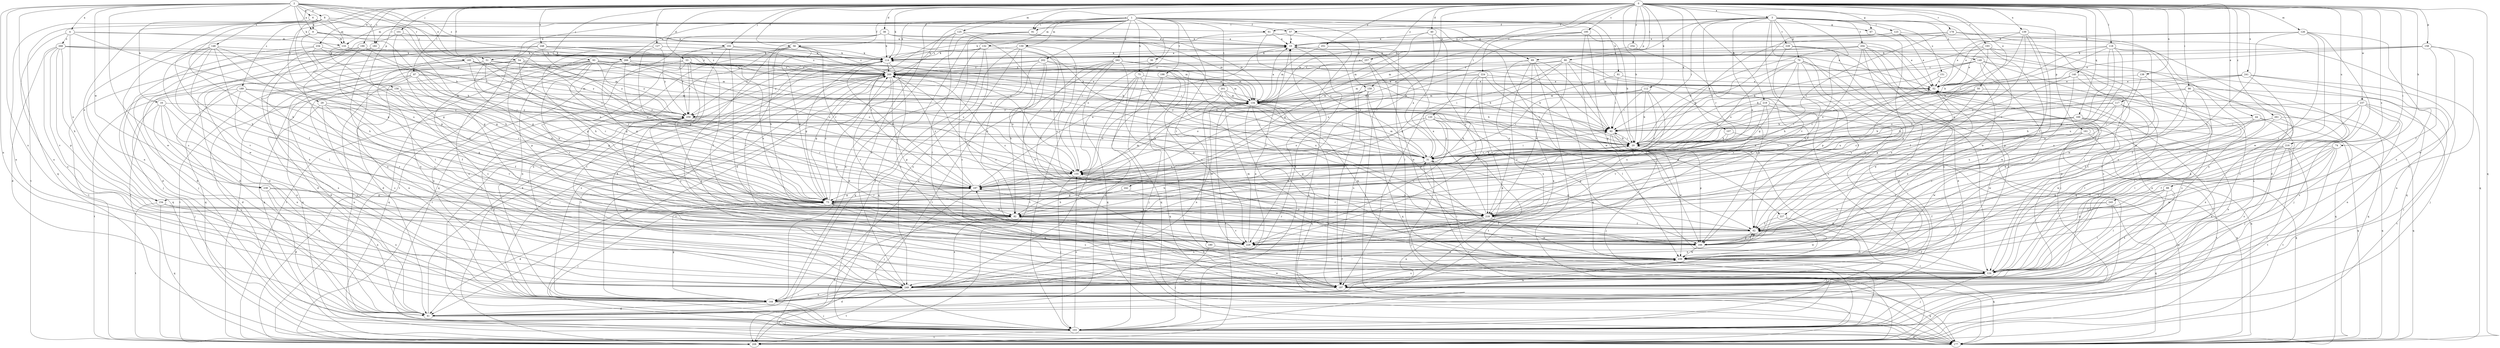 strict digraph  {
0;
1;
2;
3;
4;
6;
8;
9;
10;
16;
20;
29;
30;
31;
33;
38;
40;
41;
44;
50;
51;
52;
54;
56;
57;
61;
62;
67;
69;
70;
73;
74;
75;
81;
82;
86;
87;
88;
90;
91;
92;
93;
101;
102;
103;
107;
112;
114;
117;
118;
120;
123;
124;
125;
126;
127;
130;
132;
133;
134;
138;
139;
140;
144;
148;
149;
151;
154;
155;
156;
158;
159;
161;
166;
169;
177;
178;
180;
182;
185;
187;
189;
190;
193;
195;
197;
198;
201;
202;
204;
208;
216;
218;
219;
224;
227;
228;
229;
234;
237;
238;
239;
241;
242;
245;
248;
249;
251;
254;
257;
259;
261;
262;
266;
268;
269;
0 -> 3  [label=a];
0 -> 16  [label=b];
0 -> 20  [label=b];
0 -> 29  [label=c];
0 -> 33  [label=d];
0 -> 38  [label=d];
0 -> 40  [label=d];
0 -> 44  [label=e];
0 -> 50  [label=e];
0 -> 54  [label=f];
0 -> 56  [label=f];
0 -> 67  [label=g];
0 -> 74  [label=h];
0 -> 86  [label=i];
0 -> 87  [label=i];
0 -> 88  [label=i];
0 -> 90  [label=i];
0 -> 91  [label=i];
0 -> 93  [label=j];
0 -> 101  [label=j];
0 -> 102  [label=j];
0 -> 107  [label=k];
0 -> 112  [label=k];
0 -> 114  [label=k];
0 -> 117  [label=l];
0 -> 118  [label=l];
0 -> 120  [label=l];
0 -> 125  [label=m];
0 -> 126  [label=m];
0 -> 127  [label=m];
0 -> 138  [label=n];
0 -> 139  [label=n];
0 -> 140  [label=n];
0 -> 156  [label=p];
0 -> 158  [label=p];
0 -> 159  [label=p];
0 -> 169  [label=q];
0 -> 177  [label=q];
0 -> 178  [label=r];
0 -> 189  [label=s];
0 -> 190  [label=s];
0 -> 193  [label=s];
0 -> 195  [label=s];
0 -> 216  [label=u];
0 -> 219  [label=v];
0 -> 224  [label=v];
0 -> 234  [label=w];
0 -> 237  [label=w];
0 -> 241  [label=x];
0 -> 242  [label=x];
0 -> 245  [label=x];
0 -> 248  [label=x];
0 -> 251  [label=y];
0 -> 254  [label=y];
0 -> 257  [label=y];
0 -> 261  [label=z];
1 -> 20  [label=b];
1 -> 30  [label=c];
1 -> 41  [label=d];
1 -> 51  [label=e];
1 -> 56  [label=f];
1 -> 57  [label=f];
1 -> 67  [label=g];
1 -> 69  [label=g];
1 -> 75  [label=h];
1 -> 81  [label=h];
1 -> 91  [label=i];
1 -> 114  [label=k];
1 -> 130  [label=m];
1 -> 132  [label=m];
1 -> 133  [label=m];
1 -> 159  [label=p];
1 -> 180  [label=r];
1 -> 182  [label=r];
1 -> 198  [label=t];
1 -> 201  [label=t];
1 -> 202  [label=t];
1 -> 227  [label=v];
1 -> 249  [label=x];
1 -> 262  [label=z];
1 -> 266  [label=z];
2 -> 4  [label=a];
2 -> 6  [label=a];
2 -> 8  [label=a];
2 -> 9  [label=a];
2 -> 31  [label=c];
2 -> 51  [label=e];
2 -> 114  [label=k];
2 -> 144  [label=n];
2 -> 148  [label=o];
2 -> 177  [label=q];
2 -> 182  [label=r];
2 -> 185  [label=r];
2 -> 197  [label=s];
2 -> 238  [label=w];
2 -> 249  [label=x];
2 -> 266  [label=z];
3 -> 57  [label=f];
3 -> 61  [label=f];
3 -> 69  [label=g];
3 -> 70  [label=g];
3 -> 91  [label=i];
3 -> 92  [label=i];
3 -> 123  [label=l];
3 -> 149  [label=o];
3 -> 151  [label=o];
3 -> 154  [label=o];
3 -> 161  [label=p];
3 -> 187  [label=r];
3 -> 204  [label=t];
3 -> 218  [label=u];
3 -> 227  [label=v];
3 -> 228  [label=v];
3 -> 229  [label=v];
3 -> 249  [label=x];
4 -> 73  [label=g];
4 -> 102  [label=j];
4 -> 133  [label=m];
4 -> 154  [label=o];
4 -> 249  [label=x];
4 -> 268  [label=z];
6 -> 9  [label=a];
6 -> 20  [label=b];
6 -> 144  [label=n];
6 -> 154  [label=o];
6 -> 259  [label=y];
8 -> 20  [label=b];
8 -> 61  [label=f];
8 -> 82  [label=h];
8 -> 133  [label=m];
8 -> 144  [label=n];
8 -> 208  [label=t];
8 -> 218  [label=u];
9 -> 10  [label=a];
9 -> 52  [label=e];
9 -> 73  [label=g];
9 -> 82  [label=h];
9 -> 133  [label=m];
10 -> 114  [label=k];
10 -> 197  [label=s];
10 -> 249  [label=x];
16 -> 103  [label=j];
16 -> 144  [label=n];
16 -> 197  [label=s];
16 -> 238  [label=w];
16 -> 249  [label=x];
16 -> 259  [label=y];
20 -> 31  [label=c];
20 -> 73  [label=g];
20 -> 82  [label=h];
20 -> 92  [label=i];
20 -> 177  [label=q];
20 -> 269  [label=z];
29 -> 62  [label=f];
29 -> 73  [label=g];
29 -> 144  [label=n];
29 -> 229  [label=v];
29 -> 249  [label=x];
29 -> 259  [label=y];
30 -> 177  [label=q];
30 -> 269  [label=z];
31 -> 10  [label=a];
31 -> 20  [label=b];
31 -> 82  [label=h];
31 -> 92  [label=i];
31 -> 103  [label=j];
31 -> 114  [label=k];
31 -> 124  [label=l];
31 -> 134  [label=m];
31 -> 155  [label=o];
33 -> 62  [label=f];
33 -> 92  [label=i];
33 -> 124  [label=l];
33 -> 144  [label=n];
33 -> 155  [label=o];
33 -> 208  [label=t];
33 -> 218  [label=u];
33 -> 229  [label=v];
33 -> 259  [label=y];
33 -> 269  [label=z];
38 -> 10  [label=a];
38 -> 31  [label=c];
38 -> 82  [label=h];
38 -> 114  [label=k];
38 -> 134  [label=m];
38 -> 177  [label=q];
38 -> 208  [label=t];
40 -> 10  [label=a];
40 -> 31  [label=c];
40 -> 73  [label=g];
40 -> 218  [label=u];
41 -> 103  [label=j];
41 -> 114  [label=k];
44 -> 82  [label=h];
44 -> 92  [label=i];
44 -> 103  [label=j];
44 -> 177  [label=q];
44 -> 239  [label=w];
50 -> 31  [label=c];
50 -> 134  [label=m];
50 -> 177  [label=q];
50 -> 187  [label=r];
50 -> 218  [label=u];
51 -> 41  [label=d];
51 -> 73  [label=g];
51 -> 134  [label=m];
51 -> 155  [label=o];
51 -> 177  [label=q];
51 -> 218  [label=u];
51 -> 269  [label=z];
52 -> 134  [label=m];
52 -> 177  [label=q];
52 -> 197  [label=s];
52 -> 218  [label=u];
54 -> 31  [label=c];
54 -> 73  [label=g];
54 -> 177  [label=q];
54 -> 197  [label=s];
54 -> 208  [label=t];
54 -> 259  [label=y];
54 -> 269  [label=z];
56 -> 73  [label=g];
56 -> 103  [label=j];
56 -> 114  [label=k];
56 -> 187  [label=r];
56 -> 197  [label=s];
56 -> 229  [label=v];
56 -> 249  [label=x];
56 -> 269  [label=z];
57 -> 10  [label=a];
57 -> 114  [label=k];
57 -> 229  [label=v];
61 -> 10  [label=a];
61 -> 31  [label=c];
61 -> 52  [label=e];
61 -> 155  [label=o];
62 -> 31  [label=c];
62 -> 166  [label=p];
62 -> 229  [label=v];
62 -> 239  [label=w];
67 -> 166  [label=p];
69 -> 92  [label=i];
69 -> 103  [label=j];
69 -> 144  [label=n];
69 -> 177  [label=q];
69 -> 218  [label=u];
69 -> 249  [label=x];
69 -> 269  [label=z];
70 -> 20  [label=b];
70 -> 62  [label=f];
70 -> 73  [label=g];
70 -> 124  [label=l];
70 -> 155  [label=o];
70 -> 166  [label=p];
70 -> 197  [label=s];
70 -> 229  [label=v];
70 -> 269  [label=z];
73 -> 41  [label=d];
73 -> 52  [label=e];
73 -> 82  [label=h];
73 -> 103  [label=j];
73 -> 187  [label=r];
73 -> 197  [label=s];
73 -> 218  [label=u];
73 -> 229  [label=v];
73 -> 269  [label=z];
74 -> 31  [label=c];
74 -> 62  [label=f];
74 -> 124  [label=l];
74 -> 208  [label=t];
74 -> 229  [label=v];
74 -> 239  [label=w];
75 -> 52  [label=e];
75 -> 155  [label=o];
75 -> 177  [label=q];
75 -> 218  [label=u];
75 -> 249  [label=x];
81 -> 52  [label=e];
81 -> 92  [label=i];
81 -> 197  [label=s];
82 -> 62  [label=f];
82 -> 208  [label=t];
82 -> 229  [label=v];
82 -> 249  [label=x];
86 -> 31  [label=c];
86 -> 62  [label=f];
86 -> 103  [label=j];
86 -> 124  [label=l];
86 -> 134  [label=m];
86 -> 229  [label=v];
87 -> 41  [label=d];
87 -> 52  [label=e];
87 -> 134  [label=m];
87 -> 144  [label=n];
87 -> 187  [label=r];
87 -> 197  [label=s];
87 -> 208  [label=t];
88 -> 62  [label=f];
88 -> 73  [label=g];
88 -> 124  [label=l];
88 -> 166  [label=p];
88 -> 249  [label=x];
90 -> 73  [label=g];
90 -> 82  [label=h];
90 -> 92  [label=i];
90 -> 155  [label=o];
90 -> 166  [label=p];
90 -> 197  [label=s];
90 -> 218  [label=u];
90 -> 269  [label=z];
91 -> 10  [label=a];
91 -> 103  [label=j];
91 -> 144  [label=n];
91 -> 197  [label=s];
92 -> 20  [label=b];
92 -> 103  [label=j];
92 -> 166  [label=p];
92 -> 239  [label=w];
93 -> 31  [label=c];
93 -> 41  [label=d];
93 -> 82  [label=h];
93 -> 92  [label=i];
93 -> 103  [label=j];
93 -> 155  [label=o];
93 -> 177  [label=q];
93 -> 187  [label=r];
93 -> 249  [label=x];
93 -> 259  [label=y];
93 -> 269  [label=z];
101 -> 10  [label=a];
101 -> 82  [label=h];
101 -> 187  [label=r];
101 -> 249  [label=x];
102 -> 31  [label=c];
102 -> 62  [label=f];
102 -> 114  [label=k];
102 -> 144  [label=n];
102 -> 197  [label=s];
102 -> 259  [label=y];
102 -> 269  [label=z];
103 -> 155  [label=o];
103 -> 177  [label=q];
103 -> 208  [label=t];
103 -> 269  [label=z];
107 -> 20  [label=b];
107 -> 177  [label=q];
107 -> 187  [label=r];
112 -> 20  [label=b];
112 -> 31  [label=c];
112 -> 92  [label=i];
112 -> 134  [label=m];
112 -> 187  [label=r];
112 -> 218  [label=u];
114 -> 10  [label=a];
114 -> 73  [label=g];
114 -> 124  [label=l];
114 -> 208  [label=t];
114 -> 269  [label=z];
117 -> 20  [label=b];
117 -> 73  [label=g];
117 -> 124  [label=l];
117 -> 166  [label=p];
117 -> 218  [label=u];
117 -> 259  [label=y];
118 -> 20  [label=b];
118 -> 62  [label=f];
118 -> 73  [label=g];
118 -> 82  [label=h];
118 -> 92  [label=i];
118 -> 114  [label=k];
118 -> 166  [label=p];
118 -> 218  [label=u];
120 -> 31  [label=c];
120 -> 92  [label=i];
120 -> 155  [label=o];
120 -> 166  [label=p];
120 -> 187  [label=r];
120 -> 208  [label=t];
120 -> 229  [label=v];
123 -> 10  [label=a];
123 -> 31  [label=c];
123 -> 52  [label=e];
123 -> 239  [label=w];
123 -> 249  [label=x];
124 -> 62  [label=f];
124 -> 73  [label=g];
124 -> 103  [label=j];
124 -> 197  [label=s];
124 -> 249  [label=x];
125 -> 10  [label=a];
125 -> 124  [label=l];
125 -> 134  [label=m];
125 -> 187  [label=r];
125 -> 218  [label=u];
125 -> 269  [label=z];
126 -> 10  [label=a];
126 -> 52  [label=e];
126 -> 124  [label=l];
126 -> 197  [label=s];
126 -> 218  [label=u];
126 -> 229  [label=v];
126 -> 239  [label=w];
127 -> 20  [label=b];
127 -> 73  [label=g];
127 -> 82  [label=h];
127 -> 114  [label=k];
127 -> 166  [label=p];
127 -> 259  [label=y];
130 -> 62  [label=f];
130 -> 82  [label=h];
130 -> 114  [label=k];
130 -> 155  [label=o];
130 -> 177  [label=q];
130 -> 249  [label=x];
132 -> 41  [label=d];
132 -> 114  [label=k];
132 -> 177  [label=q];
132 -> 218  [label=u];
132 -> 229  [label=v];
132 -> 259  [label=y];
133 -> 20  [label=b];
133 -> 73  [label=g];
133 -> 114  [label=k];
134 -> 10  [label=a];
134 -> 103  [label=j];
134 -> 144  [label=n];
134 -> 155  [label=o];
134 -> 177  [label=q];
134 -> 197  [label=s];
134 -> 208  [label=t];
134 -> 259  [label=y];
138 -> 52  [label=e];
138 -> 62  [label=f];
138 -> 73  [label=g];
139 -> 10  [label=a];
139 -> 20  [label=b];
139 -> 52  [label=e];
139 -> 62  [label=f];
139 -> 73  [label=g];
139 -> 124  [label=l];
139 -> 229  [label=v];
140 -> 52  [label=e];
140 -> 103  [label=j];
140 -> 124  [label=l];
140 -> 218  [label=u];
140 -> 229  [label=v];
144 -> 10  [label=a];
144 -> 20  [label=b];
144 -> 41  [label=d];
144 -> 73  [label=g];
144 -> 103  [label=j];
144 -> 239  [label=w];
144 -> 259  [label=y];
144 -> 269  [label=z];
148 -> 41  [label=d];
148 -> 62  [label=f];
148 -> 73  [label=g];
148 -> 82  [label=h];
148 -> 114  [label=k];
148 -> 124  [label=l];
148 -> 229  [label=v];
148 -> 239  [label=w];
149 -> 20  [label=b];
149 -> 62  [label=f];
149 -> 124  [label=l];
149 -> 134  [label=m];
149 -> 197  [label=s];
149 -> 239  [label=w];
149 -> 269  [label=z];
151 -> 52  [label=e];
151 -> 82  [label=h];
154 -> 82  [label=h];
154 -> 177  [label=q];
154 -> 208  [label=t];
154 -> 249  [label=x];
155 -> 103  [label=j];
155 -> 187  [label=r];
155 -> 218  [label=u];
155 -> 269  [label=z];
156 -> 31  [label=c];
156 -> 73  [label=g];
156 -> 103  [label=j];
156 -> 134  [label=m];
156 -> 197  [label=s];
156 -> 229  [label=v];
158 -> 52  [label=e];
158 -> 62  [label=f];
158 -> 114  [label=k];
158 -> 197  [label=s];
158 -> 239  [label=w];
158 -> 269  [label=z];
159 -> 134  [label=m];
159 -> 155  [label=o];
159 -> 166  [label=p];
159 -> 177  [label=q];
159 -> 187  [label=r];
159 -> 197  [label=s];
161 -> 20  [label=b];
161 -> 31  [label=c];
161 -> 177  [label=q];
161 -> 208  [label=t];
161 -> 239  [label=w];
166 -> 52  [label=e];
166 -> 62  [label=f];
166 -> 155  [label=o];
166 -> 187  [label=r];
166 -> 239  [label=w];
166 -> 259  [label=y];
166 -> 269  [label=z];
169 -> 20  [label=b];
169 -> 31  [label=c];
169 -> 73  [label=g];
169 -> 92  [label=i];
169 -> 144  [label=n];
169 -> 177  [label=q];
169 -> 229  [label=v];
169 -> 239  [label=w];
178 -> 10  [label=a];
178 -> 20  [label=b];
178 -> 31  [label=c];
178 -> 41  [label=d];
178 -> 177  [label=q];
180 -> 103  [label=j];
180 -> 239  [label=w];
182 -> 41  [label=d];
182 -> 103  [label=j];
182 -> 114  [label=k];
182 -> 197  [label=s];
182 -> 249  [label=x];
185 -> 134  [label=m];
185 -> 155  [label=o];
185 -> 177  [label=q];
185 -> 218  [label=u];
185 -> 259  [label=y];
185 -> 269  [label=z];
187 -> 10  [label=a];
187 -> 73  [label=g];
187 -> 103  [label=j];
187 -> 114  [label=k];
187 -> 134  [label=m];
187 -> 269  [label=z];
189 -> 41  [label=d];
189 -> 62  [label=f];
189 -> 134  [label=m];
189 -> 187  [label=r];
189 -> 208  [label=t];
189 -> 249  [label=x];
190 -> 73  [label=g];
190 -> 114  [label=k];
190 -> 124  [label=l];
190 -> 197  [label=s];
190 -> 208  [label=t];
193 -> 20  [label=b];
193 -> 52  [label=e];
193 -> 82  [label=h];
193 -> 114  [label=k];
193 -> 166  [label=p];
193 -> 239  [label=w];
193 -> 249  [label=x];
195 -> 10  [label=a];
195 -> 20  [label=b];
195 -> 134  [label=m];
195 -> 166  [label=p];
195 -> 187  [label=r];
195 -> 239  [label=w];
197 -> 52  [label=e];
197 -> 82  [label=h];
197 -> 177  [label=q];
198 -> 41  [label=d];
198 -> 52  [label=e];
198 -> 103  [label=j];
198 -> 197  [label=s];
198 -> 229  [label=v];
201 -> 20  [label=b];
201 -> 31  [label=c];
201 -> 134  [label=m];
201 -> 177  [label=q];
201 -> 239  [label=w];
202 -> 20  [label=b];
202 -> 82  [label=h];
202 -> 134  [label=m];
202 -> 208  [label=t];
202 -> 239  [label=w];
202 -> 259  [label=y];
202 -> 269  [label=z];
204 -> 20  [label=b];
204 -> 41  [label=d];
204 -> 82  [label=h];
204 -> 103  [label=j];
204 -> 114  [label=k];
204 -> 124  [label=l];
204 -> 134  [label=m];
204 -> 197  [label=s];
204 -> 249  [label=x];
208 -> 10  [label=a];
208 -> 31  [label=c];
208 -> 52  [label=e];
208 -> 259  [label=y];
216 -> 31  [label=c];
216 -> 103  [label=j];
216 -> 124  [label=l];
216 -> 166  [label=p];
216 -> 208  [label=t];
216 -> 249  [label=x];
218 -> 10  [label=a];
218 -> 62  [label=f];
218 -> 144  [label=n];
218 -> 187  [label=r];
218 -> 239  [label=w];
218 -> 249  [label=x];
218 -> 269  [label=z];
219 -> 20  [label=b];
219 -> 177  [label=q];
219 -> 197  [label=s];
219 -> 218  [label=u];
219 -> 229  [label=v];
219 -> 259  [label=y];
224 -> 52  [label=e];
224 -> 62  [label=f];
224 -> 124  [label=l];
224 -> 134  [label=m];
224 -> 144  [label=n];
224 -> 229  [label=v];
224 -> 259  [label=y];
227 -> 62  [label=f];
227 -> 197  [label=s];
227 -> 249  [label=x];
228 -> 41  [label=d];
228 -> 114  [label=k];
228 -> 134  [label=m];
228 -> 166  [label=p];
228 -> 177  [label=q];
228 -> 208  [label=t];
229 -> 134  [label=m];
229 -> 259  [label=y];
234 -> 31  [label=c];
234 -> 41  [label=d];
234 -> 73  [label=g];
234 -> 103  [label=j];
234 -> 114  [label=k];
237 -> 62  [label=f];
237 -> 124  [label=l];
237 -> 144  [label=n];
237 -> 166  [label=p];
237 -> 197  [label=s];
237 -> 208  [label=t];
237 -> 259  [label=y];
238 -> 41  [label=d];
238 -> 73  [label=g];
238 -> 144  [label=n];
238 -> 229  [label=v];
239 -> 52  [label=e];
239 -> 103  [label=j];
239 -> 124  [label=l];
239 -> 134  [label=m];
239 -> 177  [label=q];
239 -> 187  [label=r];
239 -> 197  [label=s];
239 -> 269  [label=z];
241 -> 52  [label=e];
241 -> 92  [label=i];
241 -> 103  [label=j];
241 -> 144  [label=n];
241 -> 155  [label=o];
241 -> 197  [label=s];
242 -> 73  [label=g];
242 -> 82  [label=h];
242 -> 239  [label=w];
245 -> 62  [label=f];
245 -> 124  [label=l];
245 -> 177  [label=q];
245 -> 218  [label=u];
248 -> 31  [label=c];
248 -> 41  [label=d];
248 -> 114  [label=k];
248 -> 134  [label=m];
248 -> 155  [label=o];
248 -> 208  [label=t];
248 -> 249  [label=x];
248 -> 269  [label=z];
249 -> 41  [label=d];
249 -> 62  [label=f];
249 -> 114  [label=k];
249 -> 144  [label=n];
249 -> 208  [label=t];
249 -> 239  [label=w];
251 -> 114  [label=k];
251 -> 124  [label=l];
251 -> 134  [label=m];
254 -> 62  [label=f];
254 -> 114  [label=k];
257 -> 82  [label=h];
257 -> 103  [label=j];
257 -> 239  [label=w];
257 -> 269  [label=z];
259 -> 92  [label=i];
259 -> 166  [label=p];
259 -> 187  [label=r];
261 -> 92  [label=i];
261 -> 124  [label=l];
261 -> 155  [label=o];
261 -> 177  [label=q];
261 -> 249  [label=x];
262 -> 20  [label=b];
262 -> 62  [label=f];
262 -> 92  [label=i];
262 -> 103  [label=j];
262 -> 144  [label=n];
262 -> 166  [label=p];
262 -> 177  [label=q];
262 -> 208  [label=t];
262 -> 269  [label=z];
266 -> 73  [label=g];
266 -> 134  [label=m];
266 -> 155  [label=o];
266 -> 177  [label=q];
266 -> 187  [label=r];
266 -> 269  [label=z];
268 -> 41  [label=d];
268 -> 82  [label=h];
268 -> 114  [label=k];
268 -> 166  [label=p];
268 -> 197  [label=s];
268 -> 229  [label=v];
268 -> 259  [label=y];
268 -> 269  [label=z];
269 -> 52  [label=e];
269 -> 73  [label=g];
269 -> 92  [label=i];
269 -> 103  [label=j];
269 -> 134  [label=m];
269 -> 144  [label=n];
269 -> 166  [label=p];
269 -> 208  [label=t];
269 -> 229  [label=v];
}
